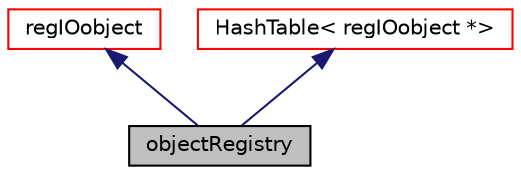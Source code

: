 digraph "objectRegistry"
{
  bgcolor="transparent";
  edge [fontname="Helvetica",fontsize="10",labelfontname="Helvetica",labelfontsize="10"];
  node [fontname="Helvetica",fontsize="10",shape=record];
  Node81 [label="objectRegistry",height=0.2,width=0.4,color="black", fillcolor="grey75", style="filled", fontcolor="black"];
  Node82 -> Node81 [dir="back",color="midnightblue",fontsize="10",style="solid",fontname="Helvetica"];
  Node82 [label="regIOobject",height=0.2,width=0.4,color="red",URL="$a27441.html",tooltip="regIOobject is an abstract class derived from IOobject to handle automatic object registration with t..."];
  Node89 -> Node81 [dir="back",color="midnightblue",fontsize="10",style="solid",fontname="Helvetica"];
  Node89 [label="HashTable\< regIOobject *\>",height=0.2,width=0.4,color="red",URL="$a26841.html"];
}
